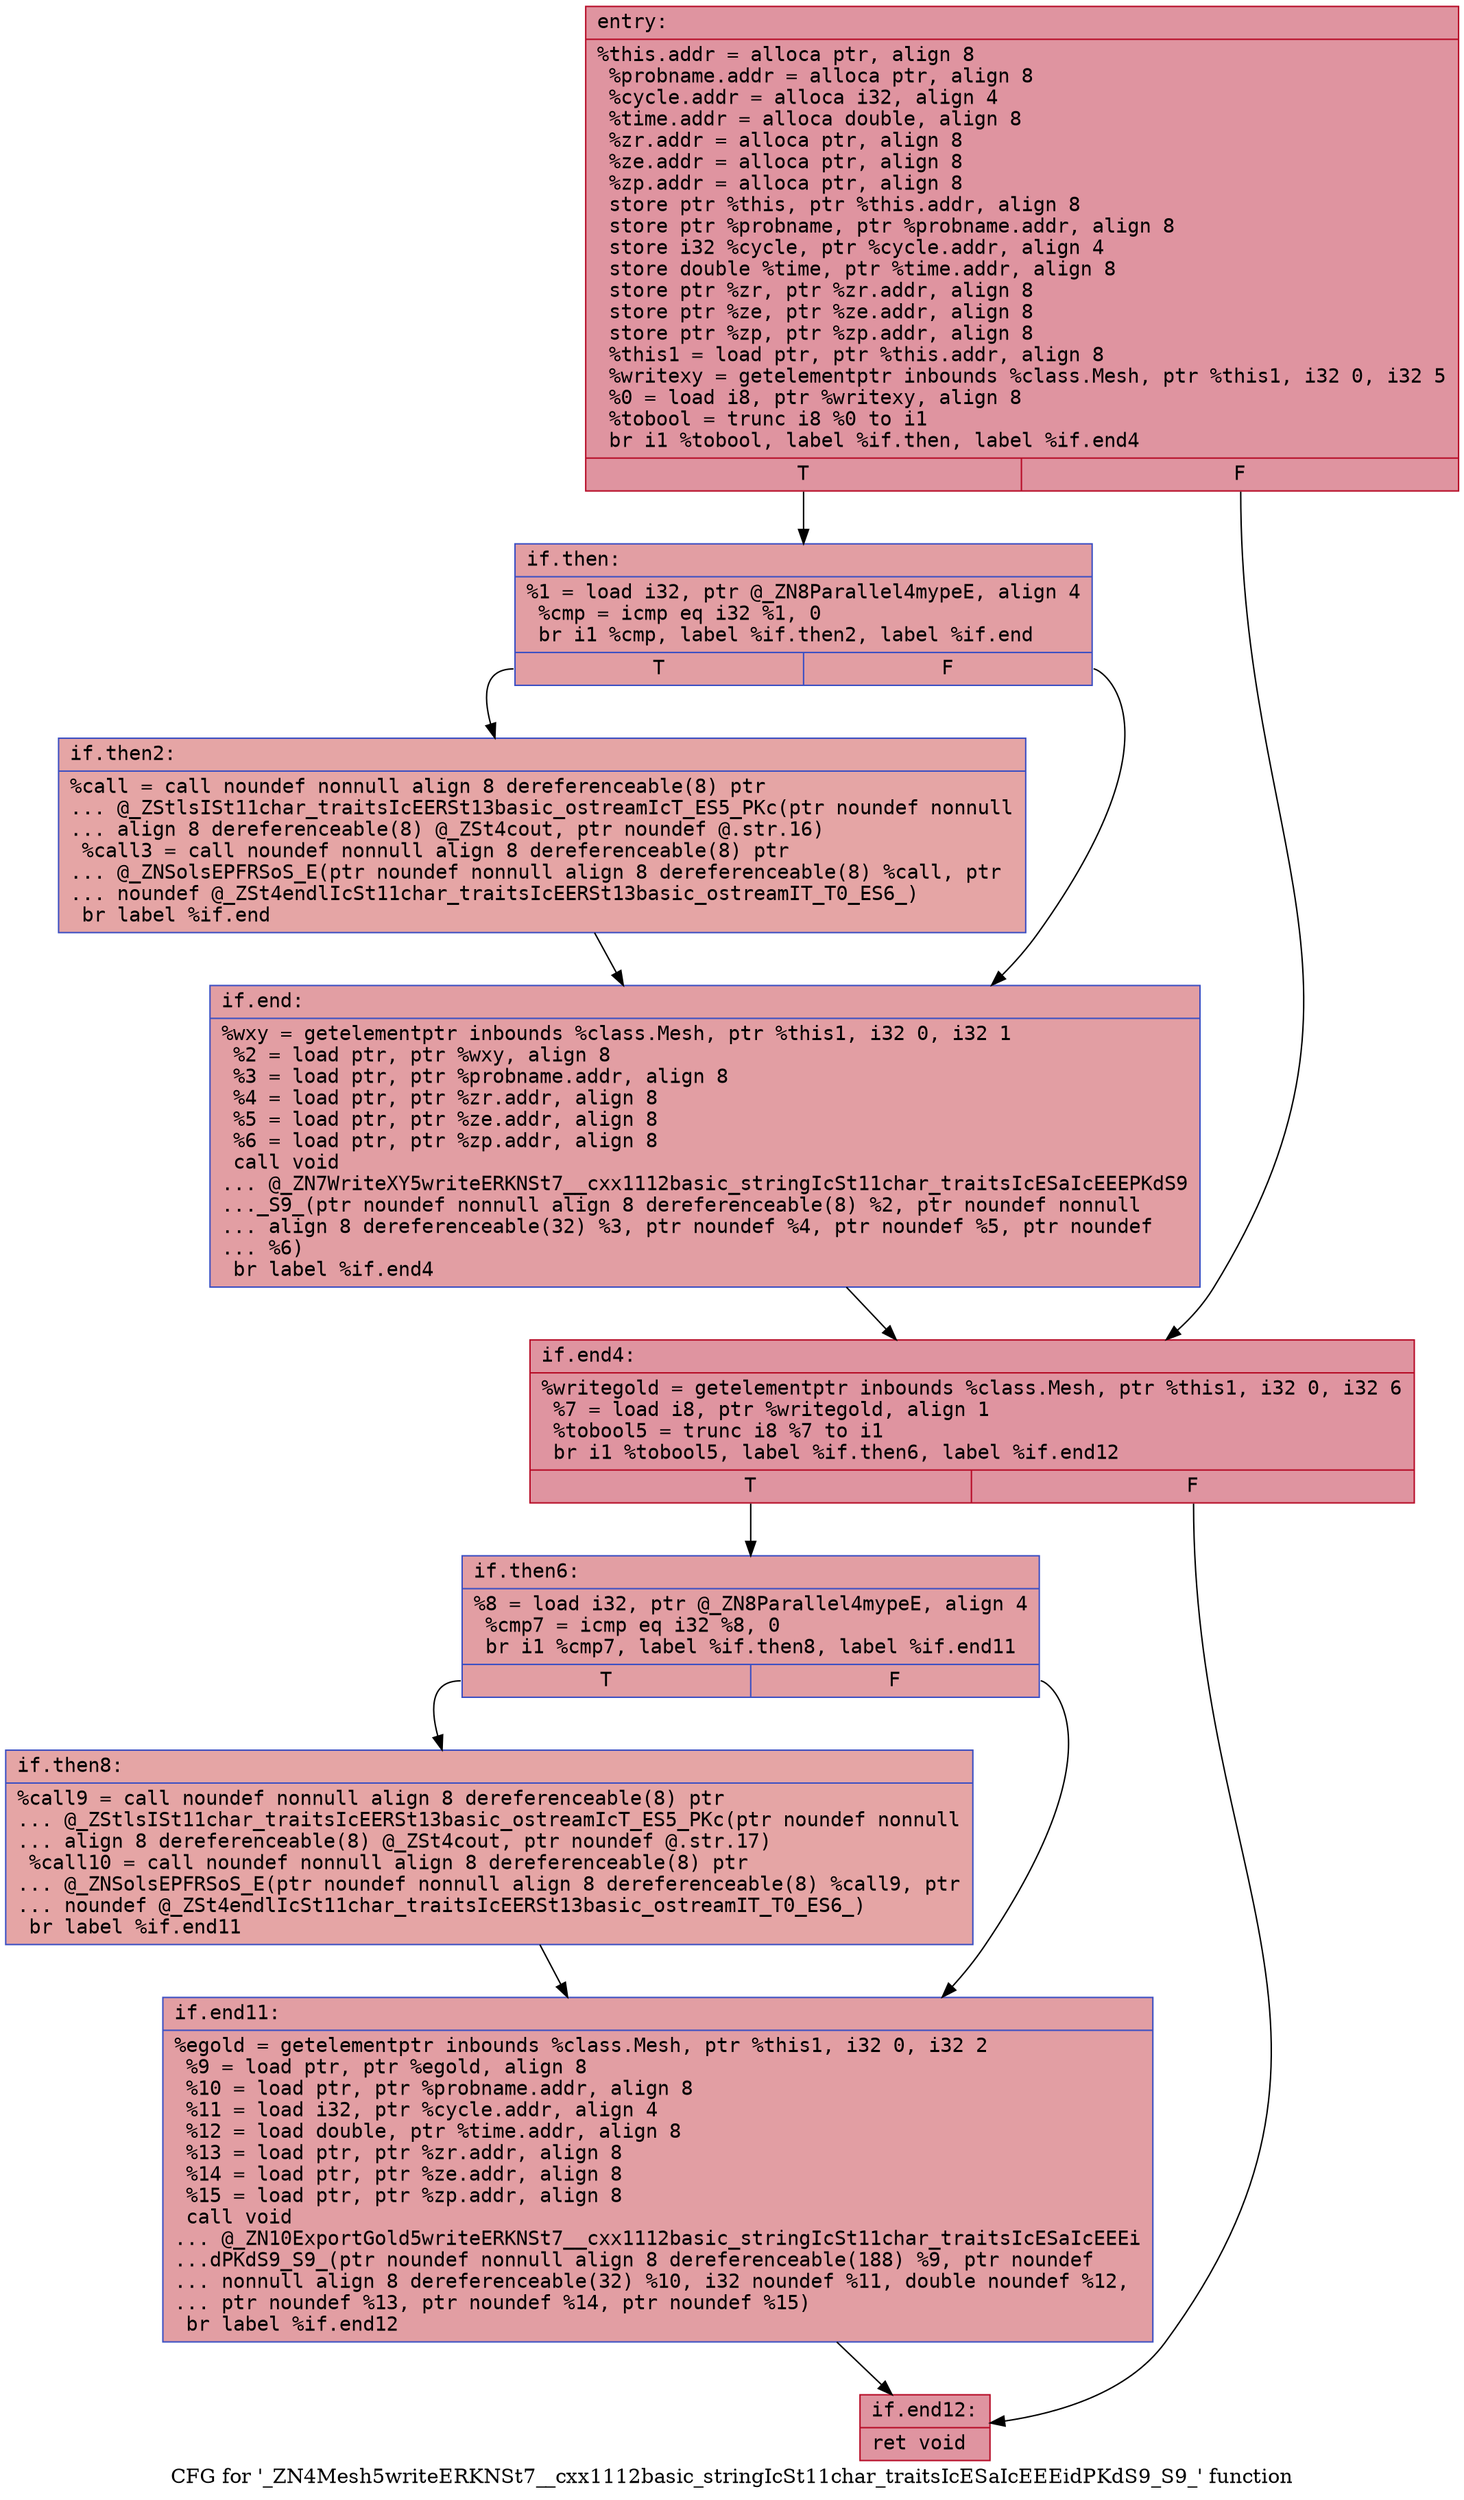 digraph "CFG for '_ZN4Mesh5writeERKNSt7__cxx1112basic_stringIcSt11char_traitsIcESaIcEEEidPKdS9_S9_' function" {
	label="CFG for '_ZN4Mesh5writeERKNSt7__cxx1112basic_stringIcSt11char_traitsIcESaIcEEEidPKdS9_S9_' function";

	Node0x56307d665540 [shape=record,color="#b70d28ff", style=filled, fillcolor="#b70d2870" fontname="Courier",label="{entry:\l|  %this.addr = alloca ptr, align 8\l  %probname.addr = alloca ptr, align 8\l  %cycle.addr = alloca i32, align 4\l  %time.addr = alloca double, align 8\l  %zr.addr = alloca ptr, align 8\l  %ze.addr = alloca ptr, align 8\l  %zp.addr = alloca ptr, align 8\l  store ptr %this, ptr %this.addr, align 8\l  store ptr %probname, ptr %probname.addr, align 8\l  store i32 %cycle, ptr %cycle.addr, align 4\l  store double %time, ptr %time.addr, align 8\l  store ptr %zr, ptr %zr.addr, align 8\l  store ptr %ze, ptr %ze.addr, align 8\l  store ptr %zp, ptr %zp.addr, align 8\l  %this1 = load ptr, ptr %this.addr, align 8\l  %writexy = getelementptr inbounds %class.Mesh, ptr %this1, i32 0, i32 5\l  %0 = load i8, ptr %writexy, align 8\l  %tobool = trunc i8 %0 to i1\l  br i1 %tobool, label %if.then, label %if.end4\l|{<s0>T|<s1>F}}"];
	Node0x56307d665540:s0 -> Node0x56307d666560[tooltip="entry -> if.then\nProbability 50.00%" ];
	Node0x56307d665540:s1 -> Node0x56307d6665d0[tooltip="entry -> if.end4\nProbability 50.00%" ];
	Node0x56307d666560 [shape=record,color="#3d50c3ff", style=filled, fillcolor="#be242e70" fontname="Courier",label="{if.then:\l|  %1 = load i32, ptr @_ZN8Parallel4mypeE, align 4\l  %cmp = icmp eq i32 %1, 0\l  br i1 %cmp, label %if.then2, label %if.end\l|{<s0>T|<s1>F}}"];
	Node0x56307d666560:s0 -> Node0x56307d6667d0[tooltip="if.then -> if.then2\nProbability 37.50%" ];
	Node0x56307d666560:s1 -> Node0x56307d666820[tooltip="if.then -> if.end\nProbability 62.50%" ];
	Node0x56307d6667d0 [shape=record,color="#3d50c3ff", style=filled, fillcolor="#c5333470" fontname="Courier",label="{if.then2:\l|  %call = call noundef nonnull align 8 dereferenceable(8) ptr\l... @_ZStlsISt11char_traitsIcEERSt13basic_ostreamIcT_ES5_PKc(ptr noundef nonnull\l... align 8 dereferenceable(8) @_ZSt4cout, ptr noundef @.str.16)\l  %call3 = call noundef nonnull align 8 dereferenceable(8) ptr\l... @_ZNSolsEPFRSoS_E(ptr noundef nonnull align 8 dereferenceable(8) %call, ptr\l... noundef @_ZSt4endlIcSt11char_traitsIcEERSt13basic_ostreamIT_T0_ES6_)\l  br label %if.end\l}"];
	Node0x56307d6667d0 -> Node0x56307d666820[tooltip="if.then2 -> if.end\nProbability 100.00%" ];
	Node0x56307d666820 [shape=record,color="#3d50c3ff", style=filled, fillcolor="#be242e70" fontname="Courier",label="{if.end:\l|  %wxy = getelementptr inbounds %class.Mesh, ptr %this1, i32 0, i32 1\l  %2 = load ptr, ptr %wxy, align 8\l  %3 = load ptr, ptr %probname.addr, align 8\l  %4 = load ptr, ptr %zr.addr, align 8\l  %5 = load ptr, ptr %ze.addr, align 8\l  %6 = load ptr, ptr %zp.addr, align 8\l  call void\l... @_ZN7WriteXY5writeERKNSt7__cxx1112basic_stringIcSt11char_traitsIcESaIcEEEPKdS9\l..._S9_(ptr noundef nonnull align 8 dereferenceable(8) %2, ptr noundef nonnull\l... align 8 dereferenceable(32) %3, ptr noundef %4, ptr noundef %5, ptr noundef\l... %6)\l  br label %if.end4\l}"];
	Node0x56307d666820 -> Node0x56307d6665d0[tooltip="if.end -> if.end4\nProbability 100.00%" ];
	Node0x56307d6665d0 [shape=record,color="#b70d28ff", style=filled, fillcolor="#b70d2870" fontname="Courier",label="{if.end4:\l|  %writegold = getelementptr inbounds %class.Mesh, ptr %this1, i32 0, i32 6\l  %7 = load i8, ptr %writegold, align 1\l  %tobool5 = trunc i8 %7 to i1\l  br i1 %tobool5, label %if.then6, label %if.end12\l|{<s0>T|<s1>F}}"];
	Node0x56307d6665d0:s0 -> Node0x56307d6675e0[tooltip="if.end4 -> if.then6\nProbability 50.00%" ];
	Node0x56307d6665d0:s1 -> Node0x56307d667630[tooltip="if.end4 -> if.end12\nProbability 50.00%" ];
	Node0x56307d6675e0 [shape=record,color="#3d50c3ff", style=filled, fillcolor="#be242e70" fontname="Courier",label="{if.then6:\l|  %8 = load i32, ptr @_ZN8Parallel4mypeE, align 4\l  %cmp7 = icmp eq i32 %8, 0\l  br i1 %cmp7, label %if.then8, label %if.end11\l|{<s0>T|<s1>F}}"];
	Node0x56307d6675e0:s0 -> Node0x56307d6678a0[tooltip="if.then6 -> if.then8\nProbability 37.50%" ];
	Node0x56307d6675e0:s1 -> Node0x56307d6678f0[tooltip="if.then6 -> if.end11\nProbability 62.50%" ];
	Node0x56307d6678a0 [shape=record,color="#3d50c3ff", style=filled, fillcolor="#c5333470" fontname="Courier",label="{if.then8:\l|  %call9 = call noundef nonnull align 8 dereferenceable(8) ptr\l... @_ZStlsISt11char_traitsIcEERSt13basic_ostreamIcT_ES5_PKc(ptr noundef nonnull\l... align 8 dereferenceable(8) @_ZSt4cout, ptr noundef @.str.17)\l  %call10 = call noundef nonnull align 8 dereferenceable(8) ptr\l... @_ZNSolsEPFRSoS_E(ptr noundef nonnull align 8 dereferenceable(8) %call9, ptr\l... noundef @_ZSt4endlIcSt11char_traitsIcEERSt13basic_ostreamIT_T0_ES6_)\l  br label %if.end11\l}"];
	Node0x56307d6678a0 -> Node0x56307d6678f0[tooltip="if.then8 -> if.end11\nProbability 100.00%" ];
	Node0x56307d6678f0 [shape=record,color="#3d50c3ff", style=filled, fillcolor="#be242e70" fontname="Courier",label="{if.end11:\l|  %egold = getelementptr inbounds %class.Mesh, ptr %this1, i32 0, i32 2\l  %9 = load ptr, ptr %egold, align 8\l  %10 = load ptr, ptr %probname.addr, align 8\l  %11 = load i32, ptr %cycle.addr, align 4\l  %12 = load double, ptr %time.addr, align 8\l  %13 = load ptr, ptr %zr.addr, align 8\l  %14 = load ptr, ptr %ze.addr, align 8\l  %15 = load ptr, ptr %zp.addr, align 8\l  call void\l... @_ZN10ExportGold5writeERKNSt7__cxx1112basic_stringIcSt11char_traitsIcESaIcEEEi\l...dPKdS9_S9_(ptr noundef nonnull align 8 dereferenceable(188) %9, ptr noundef\l... nonnull align 8 dereferenceable(32) %10, i32 noundef %11, double noundef %12,\l... ptr noundef %13, ptr noundef %14, ptr noundef %15)\l  br label %if.end12\l}"];
	Node0x56307d6678f0 -> Node0x56307d667630[tooltip="if.end11 -> if.end12\nProbability 100.00%" ];
	Node0x56307d667630 [shape=record,color="#b70d28ff", style=filled, fillcolor="#b70d2870" fontname="Courier",label="{if.end12:\l|  ret void\l}"];
}
